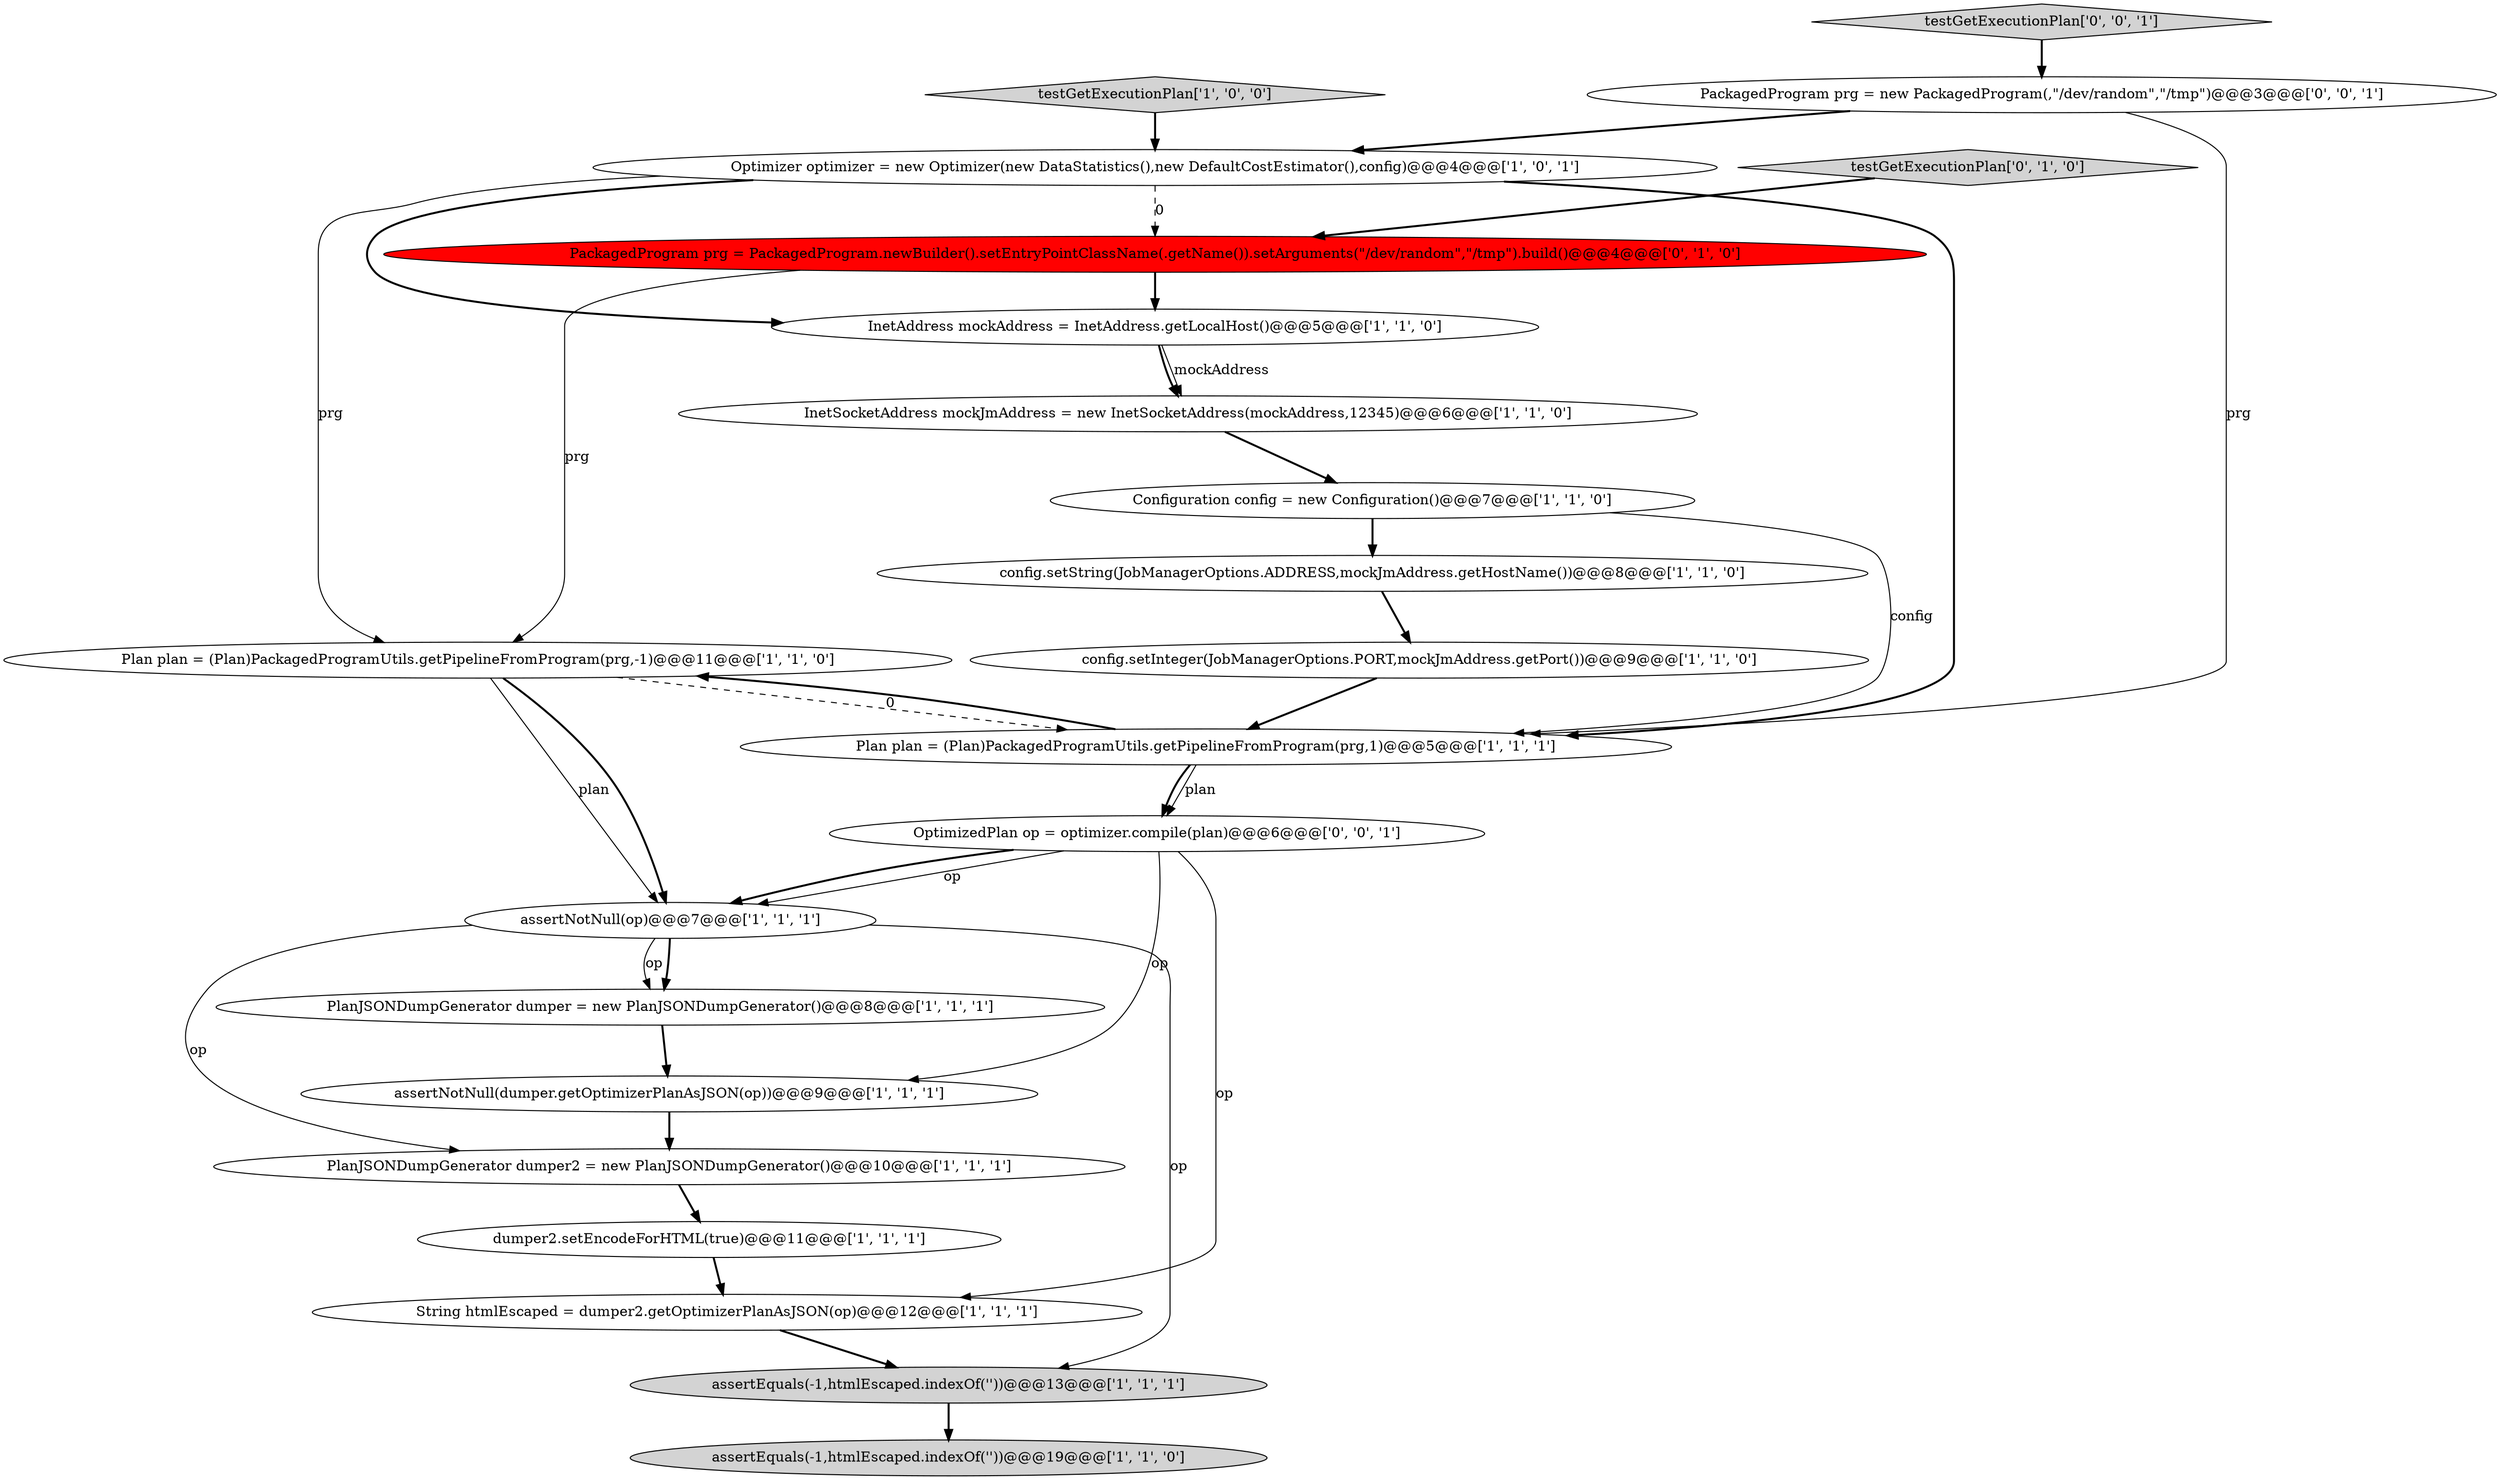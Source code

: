 digraph {
19 [style = filled, label = "OptimizedPlan op = optimizer.compile(plan)@@@6@@@['0', '0', '1']", fillcolor = white, shape = ellipse image = "AAA0AAABBB3BBB"];
21 [style = filled, label = "PackagedProgram prg = new PackagedProgram(,\"/dev/random\",\"/tmp\")@@@3@@@['0', '0', '1']", fillcolor = white, shape = ellipse image = "AAA0AAABBB3BBB"];
0 [style = filled, label = "assertEquals(-1,htmlEscaped.indexOf('\'))@@@19@@@['1', '1', '0']", fillcolor = lightgray, shape = ellipse image = "AAA0AAABBB1BBB"];
12 [style = filled, label = "testGetExecutionPlan['1', '0', '0']", fillcolor = lightgray, shape = diamond image = "AAA0AAABBB1BBB"];
18 [style = filled, label = "PackagedProgram prg = PackagedProgram.newBuilder().setEntryPointClassName(.getName()).setArguments(\"/dev/random\",\"/tmp\").build()@@@4@@@['0', '1', '0']", fillcolor = red, shape = ellipse image = "AAA1AAABBB2BBB"];
2 [style = filled, label = "PlanJSONDumpGenerator dumper2 = new PlanJSONDumpGenerator()@@@10@@@['1', '1', '1']", fillcolor = white, shape = ellipse image = "AAA0AAABBB1BBB"];
11 [style = filled, label = "Configuration config = new Configuration()@@@7@@@['1', '1', '0']", fillcolor = white, shape = ellipse image = "AAA0AAABBB1BBB"];
6 [style = filled, label = "config.setInteger(JobManagerOptions.PORT,mockJmAddress.getPort())@@@9@@@['1', '1', '0']", fillcolor = white, shape = ellipse image = "AAA0AAABBB1BBB"];
10 [style = filled, label = "assertEquals(-1,htmlEscaped.indexOf('\'))@@@13@@@['1', '1', '1']", fillcolor = lightgray, shape = ellipse image = "AAA0AAABBB1BBB"];
9 [style = filled, label = "String htmlEscaped = dumper2.getOptimizerPlanAsJSON(op)@@@12@@@['1', '1', '1']", fillcolor = white, shape = ellipse image = "AAA0AAABBB1BBB"];
8 [style = filled, label = "Optimizer optimizer = new Optimizer(new DataStatistics(),new DefaultCostEstimator(),config)@@@4@@@['1', '0', '1']", fillcolor = white, shape = ellipse image = "AAA0AAABBB1BBB"];
5 [style = filled, label = "Plan plan = (Plan)PackagedProgramUtils.getPipelineFromProgram(prg,-1)@@@11@@@['1', '1', '0']", fillcolor = white, shape = ellipse image = "AAA0AAABBB1BBB"];
1 [style = filled, label = "assertNotNull(op)@@@7@@@['1', '1', '1']", fillcolor = white, shape = ellipse image = "AAA0AAABBB1BBB"];
13 [style = filled, label = "InetAddress mockAddress = InetAddress.getLocalHost()@@@5@@@['1', '1', '0']", fillcolor = white, shape = ellipse image = "AAA0AAABBB1BBB"];
16 [style = filled, label = "Plan plan = (Plan)PackagedProgramUtils.getPipelineFromProgram(prg,1)@@@5@@@['1', '1', '1']", fillcolor = white, shape = ellipse image = "AAA0AAABBB1BBB"];
14 [style = filled, label = "InetSocketAddress mockJmAddress = new InetSocketAddress(mockAddress,12345)@@@6@@@['1', '1', '0']", fillcolor = white, shape = ellipse image = "AAA0AAABBB1BBB"];
17 [style = filled, label = "testGetExecutionPlan['0', '1', '0']", fillcolor = lightgray, shape = diamond image = "AAA0AAABBB2BBB"];
4 [style = filled, label = "assertNotNull(dumper.getOptimizerPlanAsJSON(op))@@@9@@@['1', '1', '1']", fillcolor = white, shape = ellipse image = "AAA0AAABBB1BBB"];
15 [style = filled, label = "config.setString(JobManagerOptions.ADDRESS,mockJmAddress.getHostName())@@@8@@@['1', '1', '0']", fillcolor = white, shape = ellipse image = "AAA0AAABBB1BBB"];
7 [style = filled, label = "dumper2.setEncodeForHTML(true)@@@11@@@['1', '1', '1']", fillcolor = white, shape = ellipse image = "AAA0AAABBB1BBB"];
20 [style = filled, label = "testGetExecutionPlan['0', '0', '1']", fillcolor = lightgray, shape = diamond image = "AAA0AAABBB3BBB"];
3 [style = filled, label = "PlanJSONDumpGenerator dumper = new PlanJSONDumpGenerator()@@@8@@@['1', '1', '1']", fillcolor = white, shape = ellipse image = "AAA0AAABBB1BBB"];
16->19 [style = solid, label="plan"];
8->16 [style = bold, label=""];
19->4 [style = solid, label="op"];
13->14 [style = solid, label="mockAddress"];
1->10 [style = solid, label="op"];
1->3 [style = bold, label=""];
21->8 [style = bold, label=""];
1->3 [style = solid, label="op"];
15->6 [style = bold, label=""];
1->2 [style = solid, label="op"];
4->2 [style = bold, label=""];
18->5 [style = solid, label="prg"];
9->10 [style = bold, label=""];
19->1 [style = solid, label="op"];
16->19 [style = bold, label=""];
3->4 [style = bold, label=""];
11->15 [style = bold, label=""];
20->21 [style = bold, label=""];
5->1 [style = solid, label="plan"];
7->9 [style = bold, label=""];
5->16 [style = dashed, label="0"];
5->1 [style = bold, label=""];
19->1 [style = bold, label=""];
6->16 [style = bold, label=""];
12->8 [style = bold, label=""];
10->0 [style = bold, label=""];
8->5 [style = solid, label="prg"];
18->13 [style = bold, label=""];
16->5 [style = bold, label=""];
19->9 [style = solid, label="op"];
8->18 [style = dashed, label="0"];
2->7 [style = bold, label=""];
14->11 [style = bold, label=""];
13->14 [style = bold, label=""];
11->16 [style = solid, label="config"];
21->16 [style = solid, label="prg"];
17->18 [style = bold, label=""];
8->13 [style = bold, label=""];
}
